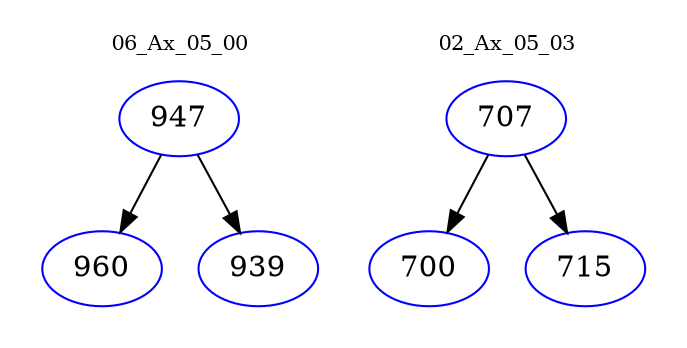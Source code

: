 digraph{
subgraph cluster_0 {
color = white
label = "06_Ax_05_00";
fontsize=10;
T0_947 [label="947", color="blue"]
T0_947 -> T0_960 [color="black"]
T0_960 [label="960", color="blue"]
T0_947 -> T0_939 [color="black"]
T0_939 [label="939", color="blue"]
}
subgraph cluster_1 {
color = white
label = "02_Ax_05_03";
fontsize=10;
T1_707 [label="707", color="blue"]
T1_707 -> T1_700 [color="black"]
T1_700 [label="700", color="blue"]
T1_707 -> T1_715 [color="black"]
T1_715 [label="715", color="blue"]
}
}
